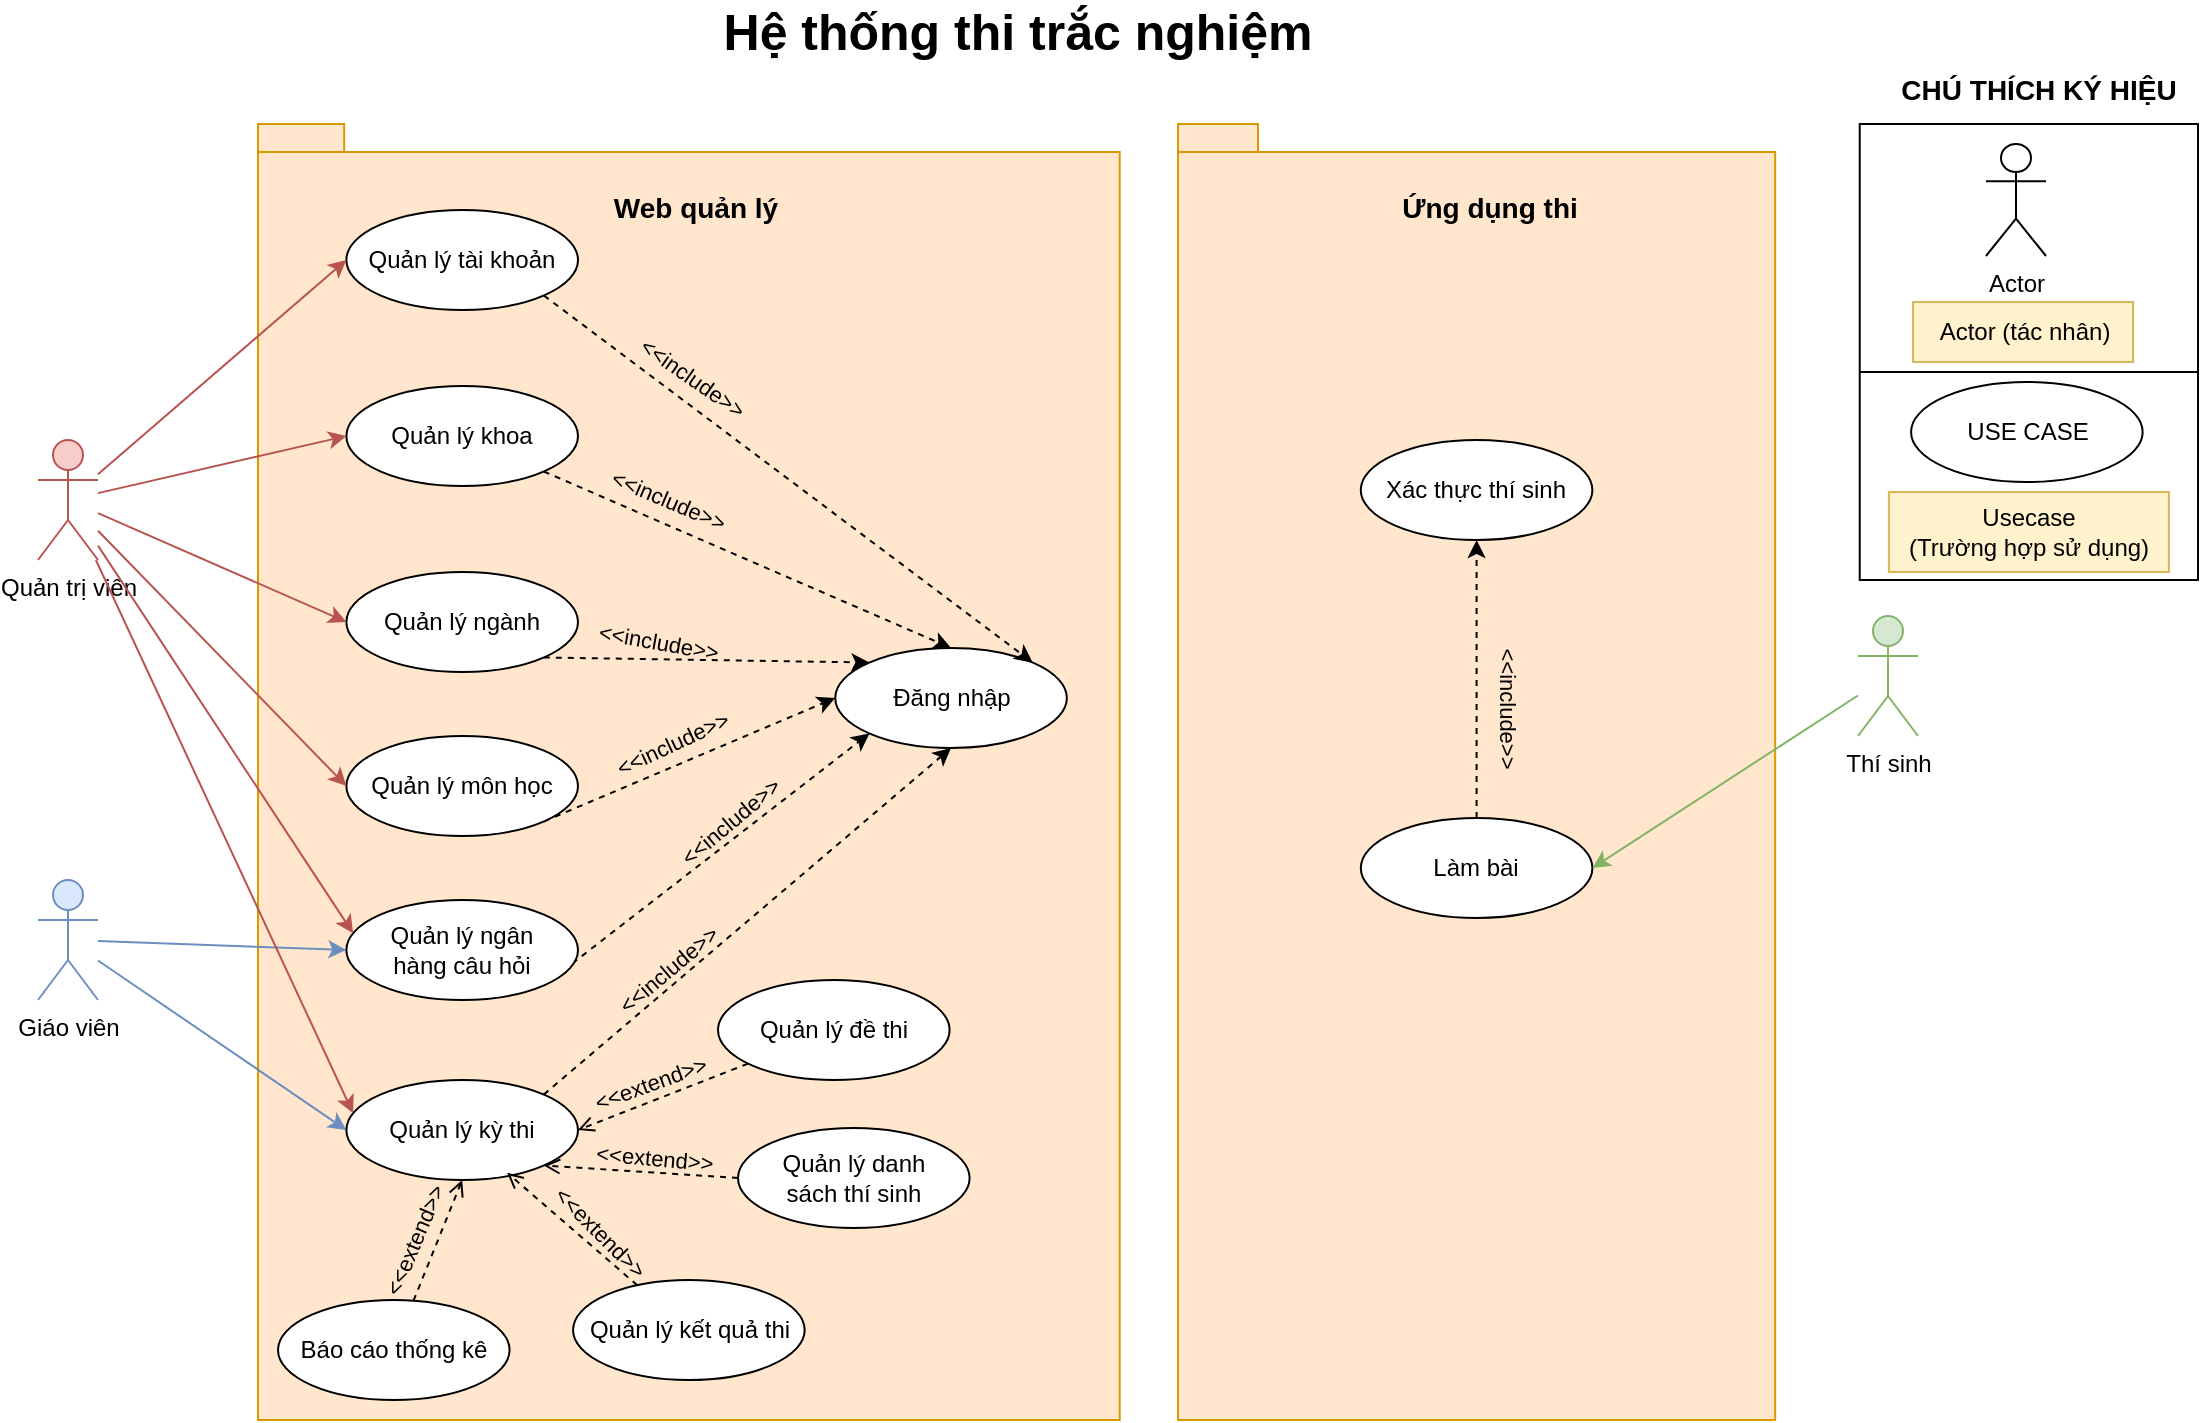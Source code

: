 <mxfile version="22.1.16" type="device">
  <diagram name="Page-1" id="0lanwQIMbhzFxu3wQ_ti">
    <mxGraphModel dx="583" dy="345" grid="1" gridSize="10" guides="1" tooltips="1" connect="1" arrows="1" fold="1" page="1" pageScale="1" pageWidth="850" pageHeight="1100" math="0" shadow="0">
      <root>
        <mxCell id="0" />
        <mxCell id="1" parent="0" />
        <mxCell id="yOAzOKbq7As--M0zjiVG-7" value="" style="shape=folder;fontStyle=1;spacingTop=10;tabWidth=40;tabHeight=14;tabPosition=left;html=1;whiteSpace=wrap;fillColor=#ffe6cc;strokeColor=#d79b00;" parent="1" vertex="1">
          <mxGeometry x="160" y="202" width="430.86" height="648" as="geometry" />
        </mxCell>
        <mxCell id="yOAzOKbq7As--M0zjiVG-1" value="Quản trị viên" style="shape=umlActor;verticalLabelPosition=bottom;verticalAlign=top;html=1;outlineConnect=0;fillColor=#f8cecc;strokeColor=#b85450;" parent="1" vertex="1">
          <mxGeometry x="50" y="360" width="30" height="60" as="geometry" />
        </mxCell>
        <mxCell id="yOAzOKbq7As--M0zjiVG-43" style="edgeStyle=none;shape=connector;rounded=0;orthogonalLoop=1;jettySize=auto;html=1;entryX=0;entryY=0.5;entryDx=0;entryDy=0;labelBackgroundColor=default;strokeColor=#6c8ebf;align=center;verticalAlign=middle;fontFamily=Helvetica;fontSize=11;fontColor=default;endArrow=classic;fillColor=#dae8fc;" parent="1" source="yOAzOKbq7As--M0zjiVG-2" target="yOAzOKbq7As--M0zjiVG-23" edge="1">
          <mxGeometry relative="1" as="geometry" />
        </mxCell>
        <mxCell id="yOAzOKbq7As--M0zjiVG-44" style="edgeStyle=none;shape=connector;rounded=0;orthogonalLoop=1;jettySize=auto;html=1;entryX=0;entryY=0.5;entryDx=0;entryDy=0;labelBackgroundColor=default;strokeColor=#6c8ebf;align=center;verticalAlign=middle;fontFamily=Helvetica;fontSize=11;fontColor=default;endArrow=classic;fillColor=#dae8fc;" parent="1" source="yOAzOKbq7As--M0zjiVG-2" target="yOAzOKbq7As--M0zjiVG-24" edge="1">
          <mxGeometry relative="1" as="geometry" />
        </mxCell>
        <mxCell id="yOAzOKbq7As--M0zjiVG-2" value="Giáo viên" style="shape=umlActor;verticalLabelPosition=bottom;verticalAlign=top;html=1;outlineConnect=0;fillColor=#dae8fc;strokeColor=#6c8ebf;" parent="1" vertex="1">
          <mxGeometry x="50" y="580" width="30" height="60" as="geometry" />
        </mxCell>
        <mxCell id="yOAzOKbq7As--M0zjiVG-3" value="Thí sinh" style="shape=umlActor;verticalLabelPosition=bottom;verticalAlign=top;html=1;outlineConnect=0;fillColor=#d5e8d4;strokeColor=#82b366;" parent="1" vertex="1">
          <mxGeometry x="960" y="448" width="30" height="60" as="geometry" />
        </mxCell>
        <mxCell id="yOAzOKbq7As--M0zjiVG-5" value="&lt;b&gt;&lt;font style=&quot;font-size: 25px;&quot;&gt;Hệ thống thi trắc nghiệm&lt;/font&gt;&lt;/b&gt;" style="text;html=1;strokeColor=none;fillColor=none;align=center;verticalAlign=middle;whiteSpace=wrap;rounded=0;" parent="1" vertex="1">
          <mxGeometry x="160" y="140" width="760" height="30" as="geometry" />
        </mxCell>
        <mxCell id="yOAzOKbq7As--M0zjiVG-9" value="" style="shape=folder;fontStyle=1;spacingTop=10;tabWidth=40;tabHeight=14;tabPosition=left;html=1;whiteSpace=wrap;fillColor=#ffe6cc;strokeColor=#d79b00;" parent="1" vertex="1">
          <mxGeometry x="620" y="202" width="298.6" height="648" as="geometry" />
        </mxCell>
        <mxCell id="yOAzOKbq7As--M0zjiVG-11" value="&lt;b&gt;&lt;font style=&quot;font-size: 14px;&quot;&gt;Web quản lý&lt;/font&gt;&lt;/b&gt;" style="text;html=1;strokeColor=none;fillColor=none;align=center;verticalAlign=middle;whiteSpace=wrap;rounded=0;" parent="1" vertex="1">
          <mxGeometry x="194.43" y="229" width="370" height="30" as="geometry" />
        </mxCell>
        <mxCell id="yOAzOKbq7As--M0zjiVG-12" value="&lt;span style=&quot;font-size: 14px;&quot;&gt;&lt;b&gt;Ứng dụng thi&lt;/b&gt;&lt;/span&gt;" style="text;html=1;strokeColor=none;fillColor=none;align=center;verticalAlign=middle;whiteSpace=wrap;rounded=0;" parent="1" vertex="1">
          <mxGeometry x="590.86" y="229" width="370" height="30" as="geometry" />
        </mxCell>
        <mxCell id="yOAzOKbq7As--M0zjiVG-60" style="edgeStyle=none;shape=connector;rounded=0;orthogonalLoop=1;jettySize=auto;html=1;entryX=0.5;entryY=1;entryDx=0;entryDy=0;dashed=1;labelBackgroundColor=default;strokeColor=default;align=center;verticalAlign=middle;fontFamily=Helvetica;fontSize=11;fontColor=default;endArrow=classic;" parent="1" source="yOAzOKbq7As--M0zjiVG-13" target="yOAzOKbq7As--M0zjiVG-14" edge="1">
          <mxGeometry relative="1" as="geometry" />
        </mxCell>
        <mxCell id="yOAzOKbq7As--M0zjiVG-13" value="Làm bài" style="ellipse;whiteSpace=wrap;html=1;" parent="1" vertex="1">
          <mxGeometry x="711.4" y="549" width="115.81" height="50" as="geometry" />
        </mxCell>
        <mxCell id="yOAzOKbq7As--M0zjiVG-14" value="Xác thực thí sinh" style="ellipse;whiteSpace=wrap;html=1;" parent="1" vertex="1">
          <mxGeometry x="711.39" y="360" width="115.81" height="50" as="geometry" />
        </mxCell>
        <mxCell id="yOAzOKbq7As--M0zjiVG-16" style="rounded=0;orthogonalLoop=1;jettySize=auto;html=1;entryX=1;entryY=0.5;entryDx=0;entryDy=0;fillColor=#d5e8d4;strokeColor=#82b366;" parent="1" source="yOAzOKbq7As--M0zjiVG-3" target="yOAzOKbq7As--M0zjiVG-13" edge="1">
          <mxGeometry relative="1" as="geometry" />
        </mxCell>
        <mxCell id="yOAzOKbq7As--M0zjiVG-17" value="Đăng nhập" style="ellipse;whiteSpace=wrap;html=1;" parent="1" vertex="1">
          <mxGeometry x="448.62" y="464" width="115.81" height="50" as="geometry" />
        </mxCell>
        <mxCell id="yOAzOKbq7As--M0zjiVG-47" style="edgeStyle=none;shape=connector;rounded=0;orthogonalLoop=1;jettySize=auto;html=1;exitX=1;exitY=1;exitDx=0;exitDy=0;entryX=0.5;entryY=0;entryDx=0;entryDy=0;labelBackgroundColor=default;align=center;verticalAlign=middle;fontFamily=Helvetica;fontSize=11;fontColor=default;endArrow=classic;dashed=1;" parent="1" source="yOAzOKbq7As--M0zjiVG-18" target="yOAzOKbq7As--M0zjiVG-17" edge="1">
          <mxGeometry relative="1" as="geometry" />
        </mxCell>
        <mxCell id="yOAzOKbq7As--M0zjiVG-18" value="Quản lý khoa" style="ellipse;whiteSpace=wrap;html=1;" parent="1" vertex="1">
          <mxGeometry x="204.19" y="333" width="115.81" height="50" as="geometry" />
        </mxCell>
        <mxCell id="yOAzOKbq7As--M0zjiVG-48" style="edgeStyle=none;shape=connector;rounded=0;orthogonalLoop=1;jettySize=auto;html=1;exitX=1;exitY=1;exitDx=0;exitDy=0;entryX=0;entryY=0;entryDx=0;entryDy=0;labelBackgroundColor=default;align=center;verticalAlign=middle;fontFamily=Helvetica;fontSize=11;fontColor=default;endArrow=classic;dashed=1;" parent="1" source="yOAzOKbq7As--M0zjiVG-20" target="yOAzOKbq7As--M0zjiVG-17" edge="1">
          <mxGeometry relative="1" as="geometry" />
        </mxCell>
        <mxCell id="yOAzOKbq7As--M0zjiVG-20" value="Quản lý ngành" style="ellipse;whiteSpace=wrap;html=1;" parent="1" vertex="1">
          <mxGeometry x="204.19" y="426" width="115.81" height="50" as="geometry" />
        </mxCell>
        <mxCell id="yOAzOKbq7As--M0zjiVG-49" style="edgeStyle=none;shape=connector;rounded=0;orthogonalLoop=1;jettySize=auto;html=1;exitX=1;exitY=1;exitDx=0;exitDy=0;entryX=0;entryY=0.5;entryDx=0;entryDy=0;labelBackgroundColor=default;align=center;verticalAlign=middle;fontFamily=Helvetica;fontSize=11;fontColor=default;endArrow=classic;dashed=1;" parent="1" source="yOAzOKbq7As--M0zjiVG-21" target="yOAzOKbq7As--M0zjiVG-17" edge="1">
          <mxGeometry relative="1" as="geometry" />
        </mxCell>
        <mxCell id="yOAzOKbq7As--M0zjiVG-21" value="Quản lý môn học" style="ellipse;whiteSpace=wrap;html=1;" parent="1" vertex="1">
          <mxGeometry x="204.19" y="508" width="115.81" height="50" as="geometry" />
        </mxCell>
        <mxCell id="yOAzOKbq7As--M0zjiVG-46" style="edgeStyle=none;shape=connector;rounded=0;orthogonalLoop=1;jettySize=auto;html=1;exitX=1;exitY=1;exitDx=0;exitDy=0;entryX=1;entryY=0;entryDx=0;entryDy=0;labelBackgroundColor=default;align=center;verticalAlign=middle;fontFamily=Helvetica;fontSize=11;fontColor=default;endArrow=classic;dashed=1;" parent="1" source="yOAzOKbq7As--M0zjiVG-22" target="yOAzOKbq7As--M0zjiVG-17" edge="1">
          <mxGeometry relative="1" as="geometry" />
        </mxCell>
        <mxCell id="yOAzOKbq7As--M0zjiVG-22" value="Quản lý tài khoản" style="ellipse;whiteSpace=wrap;html=1;" parent="1" vertex="1">
          <mxGeometry x="204.19" y="245" width="115.81" height="50" as="geometry" />
        </mxCell>
        <mxCell id="yOAzOKbq7As--M0zjiVG-50" style="edgeStyle=none;shape=connector;rounded=0;orthogonalLoop=1;jettySize=auto;html=1;exitX=1;exitY=1;exitDx=0;exitDy=0;entryX=0;entryY=1;entryDx=0;entryDy=0;dashed=1;labelBackgroundColor=default;strokeColor=default;align=center;verticalAlign=middle;fontFamily=Helvetica;fontSize=11;fontColor=default;endArrow=classic;" parent="1" source="yOAzOKbq7As--M0zjiVG-23" target="yOAzOKbq7As--M0zjiVG-17" edge="1">
          <mxGeometry relative="1" as="geometry" />
        </mxCell>
        <mxCell id="yOAzOKbq7As--M0zjiVG-23" value="Quản lý ngân&lt;br&gt;hàng câu hỏi" style="ellipse;whiteSpace=wrap;html=1;" parent="1" vertex="1">
          <mxGeometry x="204.19" y="590" width="115.81" height="50" as="geometry" />
        </mxCell>
        <mxCell id="yOAzOKbq7As--M0zjiVG-51" style="edgeStyle=none;shape=connector;rounded=0;orthogonalLoop=1;jettySize=auto;html=1;exitX=1;exitY=0;exitDx=0;exitDy=0;entryX=0.5;entryY=1;entryDx=0;entryDy=0;dashed=1;labelBackgroundColor=default;strokeColor=default;align=center;verticalAlign=middle;fontFamily=Helvetica;fontSize=11;fontColor=default;endArrow=classic;" parent="1" source="yOAzOKbq7As--M0zjiVG-24" target="yOAzOKbq7As--M0zjiVG-17" edge="1">
          <mxGeometry relative="1" as="geometry" />
        </mxCell>
        <mxCell id="yOAzOKbq7As--M0zjiVG-24" value="Quản lý kỳ thi" style="ellipse;whiteSpace=wrap;html=1;" parent="1" vertex="1">
          <mxGeometry x="204.19" y="680" width="115.81" height="50" as="geometry" />
        </mxCell>
        <mxCell id="yOAzOKbq7As--M0zjiVG-26" style="edgeStyle=none;shape=connector;rounded=0;orthogonalLoop=1;jettySize=auto;html=1;entryX=0;entryY=0.5;entryDx=0;entryDy=0;labelBackgroundColor=default;strokeColor=#b85450;align=center;verticalAlign=middle;fontFamily=Helvetica;fontSize=11;fontColor=default;endArrow=classic;fillColor=#f8cecc;" parent="1" source="yOAzOKbq7As--M0zjiVG-1" target="yOAzOKbq7As--M0zjiVG-22" edge="1">
          <mxGeometry relative="1" as="geometry" />
        </mxCell>
        <mxCell id="yOAzOKbq7As--M0zjiVG-27" style="edgeStyle=none;shape=connector;rounded=0;orthogonalLoop=1;jettySize=auto;html=1;entryX=0;entryY=0.5;entryDx=0;entryDy=0;labelBackgroundColor=default;strokeColor=#b85450;align=center;verticalAlign=middle;fontFamily=Helvetica;fontSize=11;fontColor=default;endArrow=classic;fillColor=#f8cecc;" parent="1" source="yOAzOKbq7As--M0zjiVG-1" target="yOAzOKbq7As--M0zjiVG-18" edge="1">
          <mxGeometry relative="1" as="geometry" />
        </mxCell>
        <mxCell id="yOAzOKbq7As--M0zjiVG-28" style="edgeStyle=none;shape=connector;rounded=0;orthogonalLoop=1;jettySize=auto;html=1;entryX=0;entryY=0.5;entryDx=0;entryDy=0;labelBackgroundColor=default;strokeColor=#b85450;align=center;verticalAlign=middle;fontFamily=Helvetica;fontSize=11;fontColor=default;endArrow=classic;fillColor=#f8cecc;" parent="1" source="yOAzOKbq7As--M0zjiVG-1" target="yOAzOKbq7As--M0zjiVG-20" edge="1">
          <mxGeometry relative="1" as="geometry" />
        </mxCell>
        <mxCell id="yOAzOKbq7As--M0zjiVG-29" style="edgeStyle=none;shape=connector;rounded=0;orthogonalLoop=1;jettySize=auto;html=1;entryX=0;entryY=0.5;entryDx=0;entryDy=0;labelBackgroundColor=default;strokeColor=#b85450;align=center;verticalAlign=middle;fontFamily=Helvetica;fontSize=11;fontColor=default;endArrow=classic;fillColor=#f8cecc;" parent="1" source="yOAzOKbq7As--M0zjiVG-1" target="yOAzOKbq7As--M0zjiVG-21" edge="1">
          <mxGeometry relative="1" as="geometry" />
        </mxCell>
        <mxCell id="yOAzOKbq7As--M0zjiVG-36" style="edgeStyle=none;shape=connector;rounded=0;orthogonalLoop=1;jettySize=auto;html=1;entryX=0.029;entryY=0.333;entryDx=0;entryDy=0;labelBackgroundColor=default;strokeColor=#b85450;align=center;verticalAlign=middle;fontFamily=Helvetica;fontSize=11;fontColor=default;endArrow=classic;fillColor=#f8cecc;entryPerimeter=0;" parent="1" source="yOAzOKbq7As--M0zjiVG-1" target="yOAzOKbq7As--M0zjiVG-23" edge="1">
          <mxGeometry relative="1" as="geometry" />
        </mxCell>
        <mxCell id="yOAzOKbq7As--M0zjiVG-37" style="edgeStyle=none;shape=connector;rounded=0;orthogonalLoop=1;jettySize=auto;html=1;entryX=0.029;entryY=0.333;entryDx=0;entryDy=0;labelBackgroundColor=default;strokeColor=#b85450;align=center;verticalAlign=middle;fontFamily=Helvetica;fontSize=11;fontColor=default;endArrow=classic;fillColor=#f8cecc;entryPerimeter=0;" parent="1" source="yOAzOKbq7As--M0zjiVG-1" target="yOAzOKbq7As--M0zjiVG-24" edge="1">
          <mxGeometry relative="1" as="geometry" />
        </mxCell>
        <mxCell id="yOAzOKbq7As--M0zjiVG-55" value="&amp;lt;&amp;lt;include&amp;gt;&amp;gt;" style="text;html=1;align=center;verticalAlign=middle;resizable=0;points=[];autosize=1;strokeColor=none;fillColor=none;fontSize=11;fontFamily=Helvetica;fontColor=default;rotation=-25;" parent="1" vertex="1">
          <mxGeometry x="327" y="497" width="80" height="30" as="geometry" />
        </mxCell>
        <mxCell id="yOAzOKbq7As--M0zjiVG-56" value="&amp;lt;&amp;lt;include&amp;gt;&amp;gt;" style="text;html=1;align=center;verticalAlign=middle;resizable=0;points=[];autosize=1;strokeColor=none;fillColor=none;fontSize=11;fontFamily=Helvetica;fontColor=default;rotation=10;" parent="1" vertex="1">
          <mxGeometry x="320" y="446" width="80" height="30" as="geometry" />
        </mxCell>
        <mxCell id="yOAzOKbq7As--M0zjiVG-57" value="&amp;lt;&amp;lt;include&amp;gt;&amp;gt;" style="text;html=1;align=center;verticalAlign=middle;resizable=0;points=[];autosize=1;strokeColor=none;fillColor=none;fontSize=11;fontFamily=Helvetica;fontColor=default;rotation=23;" parent="1" vertex="1">
          <mxGeometry x="325" y="375" width="80" height="30" as="geometry" />
        </mxCell>
        <mxCell id="yOAzOKbq7As--M0zjiVG-59" value="&amp;lt;&amp;lt;include&amp;gt;&amp;gt;" style="text;html=1;align=center;verticalAlign=middle;resizable=0;points=[];autosize=1;strokeColor=none;fillColor=none;fontSize=11;fontFamily=Helvetica;fontColor=default;rotation=35;" parent="1" vertex="1">
          <mxGeometry x="337.43" y="314" width="80" height="30" as="geometry" />
        </mxCell>
        <mxCell id="yOAzOKbq7As--M0zjiVG-61" value="&amp;lt;&amp;lt;include&amp;gt;&amp;gt;" style="text;html=1;align=center;verticalAlign=middle;resizable=0;points=[];autosize=1;strokeColor=none;fillColor=none;fontSize=11;fontFamily=Helvetica;fontColor=default;rotation=90;" parent="1" vertex="1">
          <mxGeometry x="745" y="479" width="80" height="30" as="geometry" />
        </mxCell>
        <mxCell id="7qQKtuQuAqREFhXmggC2-1" value="&amp;lt;&amp;lt;include&amp;gt;&amp;gt;" style="text;html=1;align=center;verticalAlign=middle;resizable=0;points=[];autosize=1;strokeColor=none;fillColor=none;fontSize=11;fontFamily=Helvetica;fontColor=default;rotation=-40;" parent="1" vertex="1">
          <mxGeometry x="356" y="536" width="80" height="30" as="geometry" />
        </mxCell>
        <mxCell id="7qQKtuQuAqREFhXmggC2-2" value="&amp;lt;&amp;lt;include&amp;gt;&amp;gt;" style="text;html=1;align=center;verticalAlign=middle;resizable=0;points=[];autosize=1;strokeColor=none;fillColor=none;fontSize=11;fontFamily=Helvetica;fontColor=default;rotation=-40;" parent="1" vertex="1">
          <mxGeometry x="325" y="610" width="80" height="30" as="geometry" />
        </mxCell>
        <mxCell id="Mz9632f78trMKjZMojD--5" style="rounded=0;orthogonalLoop=1;jettySize=auto;html=1;entryX=1;entryY=0.5;entryDx=0;entryDy=0;endArrow=open;endFill=0;dashed=1;" parent="1" source="Mz9632f78trMKjZMojD--1" target="yOAzOKbq7As--M0zjiVG-24" edge="1">
          <mxGeometry relative="1" as="geometry" />
        </mxCell>
        <mxCell id="Mz9632f78trMKjZMojD--1" value="Quản lý đề thi" style="ellipse;whiteSpace=wrap;html=1;" parent="1" vertex="1">
          <mxGeometry x="390" y="630" width="115.81" height="50" as="geometry" />
        </mxCell>
        <mxCell id="Mz9632f78trMKjZMojD--6" style="edgeStyle=none;shape=connector;rounded=0;orthogonalLoop=1;jettySize=auto;html=1;exitX=0;exitY=0.5;exitDx=0;exitDy=0;entryX=1;entryY=1;entryDx=0;entryDy=0;dashed=1;labelBackgroundColor=default;strokeColor=default;align=center;verticalAlign=middle;fontFamily=Helvetica;fontSize=11;fontColor=default;endArrow=open;endFill=0;" parent="1" source="Mz9632f78trMKjZMojD--2" target="yOAzOKbq7As--M0zjiVG-24" edge="1">
          <mxGeometry relative="1" as="geometry" />
        </mxCell>
        <mxCell id="Mz9632f78trMKjZMojD--2" value="Quản lý danh&lt;br&gt;sách thí sinh" style="ellipse;whiteSpace=wrap;html=1;" parent="1" vertex="1">
          <mxGeometry x="400" y="704" width="115.81" height="50" as="geometry" />
        </mxCell>
        <mxCell id="Mz9632f78trMKjZMojD--3" value="Quản lý kết quả thi" style="ellipse;whiteSpace=wrap;html=1;" parent="1" vertex="1">
          <mxGeometry x="317.53" y="780" width="115.81" height="50" as="geometry" />
        </mxCell>
        <mxCell id="Mz9632f78trMKjZMojD--8" style="edgeStyle=none;shape=connector;rounded=0;orthogonalLoop=1;jettySize=auto;html=1;entryX=0.5;entryY=1;entryDx=0;entryDy=0;dashed=1;labelBackgroundColor=default;strokeColor=default;align=center;verticalAlign=middle;fontFamily=Helvetica;fontSize=11;fontColor=default;endArrow=open;endFill=0;" parent="1" source="Mz9632f78trMKjZMojD--4" target="yOAzOKbq7As--M0zjiVG-24" edge="1">
          <mxGeometry relative="1" as="geometry" />
        </mxCell>
        <mxCell id="Mz9632f78trMKjZMojD--4" value="Báo cáo thống kê" style="ellipse;whiteSpace=wrap;html=1;" parent="1" vertex="1">
          <mxGeometry x="170" y="790" width="115.81" height="50" as="geometry" />
        </mxCell>
        <mxCell id="Mz9632f78trMKjZMojD--7" style="edgeStyle=none;shape=connector;rounded=0;orthogonalLoop=1;jettySize=auto;html=1;entryX=0.694;entryY=0.927;entryDx=0;entryDy=0;entryPerimeter=0;dashed=1;labelBackgroundColor=default;strokeColor=default;align=center;verticalAlign=middle;fontFamily=Helvetica;fontSize=11;fontColor=default;endArrow=open;endFill=0;" parent="1" source="Mz9632f78trMKjZMojD--3" target="yOAzOKbq7As--M0zjiVG-24" edge="1">
          <mxGeometry relative="1" as="geometry" />
        </mxCell>
        <mxCell id="Mz9632f78trMKjZMojD--9" value="&amp;lt;&amp;lt;extend&amp;gt;&amp;gt;" style="text;html=1;align=center;verticalAlign=middle;resizable=0;points=[];autosize=1;strokeColor=none;fillColor=none;fontSize=11;fontFamily=Helvetica;fontColor=default;rotation=5;" parent="1" vertex="1">
          <mxGeometry x="317.53" y="704" width="80" height="30" as="geometry" />
        </mxCell>
        <mxCell id="Mz9632f78trMKjZMojD--10" value="&amp;lt;&amp;lt;extend&amp;gt;&amp;gt;" style="text;html=1;align=center;verticalAlign=middle;resizable=0;points=[];autosize=1;strokeColor=none;fillColor=none;fontSize=11;fontFamily=Helvetica;fontColor=default;rotation=-20;" parent="1" vertex="1">
          <mxGeometry x="315.53" y="667" width="80" height="30" as="geometry" />
        </mxCell>
        <mxCell id="Mz9632f78trMKjZMojD--11" value="&amp;lt;&amp;lt;extend&amp;gt;&amp;gt;" style="text;html=1;align=center;verticalAlign=middle;resizable=0;points=[];autosize=1;strokeColor=none;fillColor=none;fontSize=11;fontFamily=Helvetica;fontColor=default;rotation=45;" parent="1" vertex="1">
          <mxGeometry x="291" y="741" width="80" height="30" as="geometry" />
        </mxCell>
        <mxCell id="Mz9632f78trMKjZMojD--12" value="&amp;lt;&amp;lt;extend&amp;gt;&amp;gt;" style="text;html=1;align=center;verticalAlign=middle;resizable=0;points=[];autosize=1;strokeColor=none;fillColor=none;fontSize=11;fontFamily=Helvetica;fontColor=default;rotation=-67;" parent="1" vertex="1">
          <mxGeometry x="198.43" y="745" width="80" height="30" as="geometry" />
        </mxCell>
        <mxCell id="NqTOH5JJNOP6iAMY8HkZ-1" value="" style="rounded=0;whiteSpace=wrap;html=1;movable=1;resizable=1;rotatable=1;deletable=1;editable=1;locked=0;connectable=1;" vertex="1" parent="1">
          <mxGeometry x="960.86" y="202" width="169.14" height="228" as="geometry" />
        </mxCell>
        <mxCell id="NqTOH5JJNOP6iAMY8HkZ-3" value="Actor" style="shape=umlActor;verticalLabelPosition=bottom;verticalAlign=top;html=1;outlineConnect=0;" vertex="1" parent="1">
          <mxGeometry x="1024" y="212" width="30" height="56" as="geometry" />
        </mxCell>
        <mxCell id="NqTOH5JJNOP6iAMY8HkZ-4" value="USE CASE" style="ellipse;whiteSpace=wrap;html=1;" vertex="1" parent="1">
          <mxGeometry x="986.53" y="331" width="115.81" height="50" as="geometry" />
        </mxCell>
        <mxCell id="NqTOH5JJNOP6iAMY8HkZ-5" value="&lt;font style=&quot;font-size: 14px;&quot;&gt;&lt;b&gt;CHÚ THÍCH KÝ HIỆU&lt;/b&gt;&lt;/font&gt;" style="text;html=1;align=center;verticalAlign=middle;resizable=0;points=[];autosize=1;strokeColor=none;fillColor=none;" vertex="1" parent="1">
          <mxGeometry x="970" y="170" width="160" height="30" as="geometry" />
        </mxCell>
        <mxCell id="NqTOH5JJNOP6iAMY8HkZ-6" value="Actor (tác nhân)" style="text;html=1;align=center;verticalAlign=middle;resizable=0;points=[];autosize=1;strokeColor=#d6b656;fillColor=#fff2cc;" vertex="1" parent="1">
          <mxGeometry x="987.53" y="291" width="110" height="30" as="geometry" />
        </mxCell>
        <mxCell id="NqTOH5JJNOP6iAMY8HkZ-7" value="Usecase&lt;br&gt;(Trường hợp sử dụng)" style="text;html=1;align=center;verticalAlign=middle;resizable=0;points=[];autosize=1;strokeColor=#d6b656;fillColor=#fff2cc;" vertex="1" parent="1">
          <mxGeometry x="975.43" y="386" width="140" height="40" as="geometry" />
        </mxCell>
        <mxCell id="NqTOH5JJNOP6iAMY8HkZ-9" value="" style="endArrow=none;html=1;rounded=0;exitX=0;exitY=0.5;exitDx=0;exitDy=0;entryX=1;entryY=0.5;entryDx=0;entryDy=0;" edge="1" parent="1">
          <mxGeometry width="50" height="50" relative="1" as="geometry">
            <mxPoint x="960.86" y="326" as="sourcePoint" />
            <mxPoint x="1130.0" y="326" as="targetPoint" />
          </mxGeometry>
        </mxCell>
      </root>
    </mxGraphModel>
  </diagram>
</mxfile>
